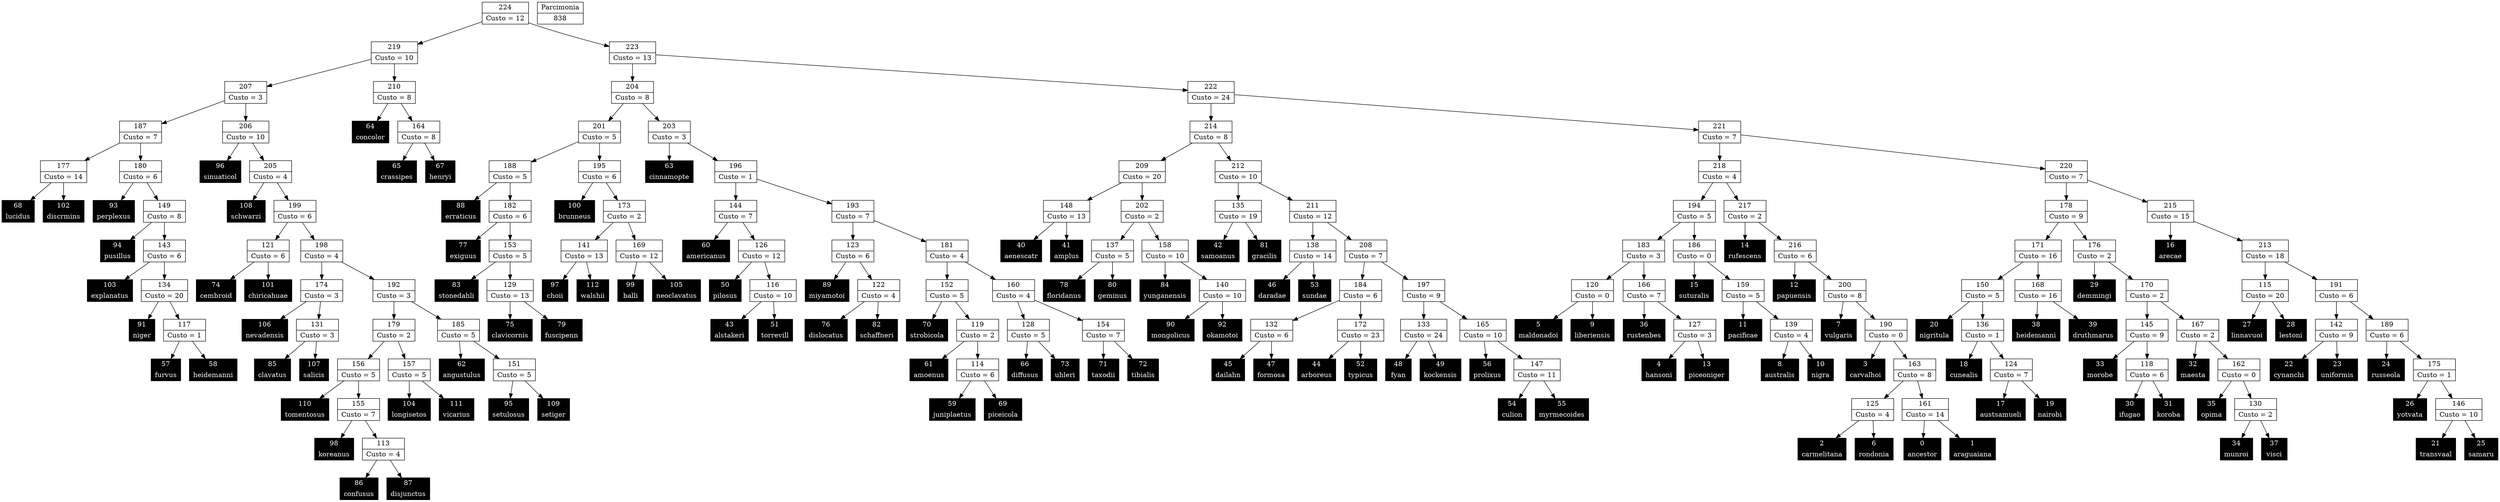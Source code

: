 Digraph G {
0 [shape="record", label="{0 | ancestor}",style=filled, color=black, fontcolor=white,fontsize=14, height=0.5]
1 [shape="record", label="{1 | araguaiana}",style=filled, color=black, fontcolor=white,fontsize=14, height=0.5]
2 [shape="record", label="{2 | carmelitana}",style=filled, color=black, fontcolor=white,fontsize=14, height=0.5]
3 [shape="record", label="{3 | carvalhoi}",style=filled, color=black, fontcolor=white,fontsize=14, height=0.5]
4 [shape="record", label="{4 | hansoni}",style=filled, color=black, fontcolor=white,fontsize=14, height=0.5]
5 [shape="record", label="{5 | maldonadoi}",style=filled, color=black, fontcolor=white,fontsize=14, height=0.5]
6 [shape="record", label="{6 | rondonia}",style=filled, color=black, fontcolor=white,fontsize=14, height=0.5]
7 [shape="record", label="{7 | vulgaris}",style=filled, color=black, fontcolor=white,fontsize=14, height=0.5]
8 [shape="record", label="{8 | australis}",style=filled, color=black, fontcolor=white,fontsize=14, height=0.5]
9 [shape="record", label="{9 | liberiensis}",style=filled, color=black, fontcolor=white,fontsize=14, height=0.5]
10 [shape="record", label="{10 | nigra}",style=filled, color=black, fontcolor=white,fontsize=14, height=0.5]
11 [shape="record", label="{11 | pacificae}",style=filled, color=black, fontcolor=white,fontsize=14, height=0.5]
12 [shape="record", label="{12 | papuensis}",style=filled, color=black, fontcolor=white,fontsize=14, height=0.5]
13 [shape="record", label="{13 | piceoniger}",style=filled, color=black, fontcolor=white,fontsize=14, height=0.5]
14 [shape="record", label="{14 | rufescens}",style=filled, color=black, fontcolor=white,fontsize=14, height=0.5]
15 [shape="record", label="{15 | suturalis}",style=filled, color=black, fontcolor=white,fontsize=14, height=0.5]
16 [shape="record", label="{16 | arecae}",style=filled, color=black, fontcolor=white,fontsize=14, height=0.5]
17 [shape="record", label="{17 | austsamueli}",style=filled, color=black, fontcolor=white,fontsize=14, height=0.5]
18 [shape="record", label="{18 | cunealis}",style=filled, color=black, fontcolor=white,fontsize=14, height=0.5]
19 [shape="record", label="{19 | nairobi}",style=filled, color=black, fontcolor=white,fontsize=14, height=0.5]
20 [shape="record", label="{20 | nigritula}",style=filled, color=black, fontcolor=white,fontsize=14, height=0.5]
21 [shape="record", label="{21 | transvaal}",style=filled, color=black, fontcolor=white,fontsize=14, height=0.5]
22 [shape="record", label="{22 | cynanchi}",style=filled, color=black, fontcolor=white,fontsize=14, height=0.5]
23 [shape="record", label="{23 | uniformis}",style=filled, color=black, fontcolor=white,fontsize=14, height=0.5]
24 [shape="record", label="{24 | russeola}",style=filled, color=black, fontcolor=white,fontsize=14, height=0.5]
25 [shape="record", label="{25 | samaru}",style=filled, color=black, fontcolor=white,fontsize=14, height=0.5]
26 [shape="record", label="{26 | yotvata}",style=filled, color=black, fontcolor=white,fontsize=14, height=0.5]
27 [shape="record", label="{27 | linnavuoi}",style=filled, color=black, fontcolor=white,fontsize=14, height=0.5]
28 [shape="record", label="{28 | lestoni}",style=filled, color=black, fontcolor=white,fontsize=14, height=0.5]
29 [shape="record", label="{29 | demmingi}",style=filled, color=black, fontcolor=white,fontsize=14, height=0.5]
30 [shape="record", label="{30 | ifugao}",style=filled, color=black, fontcolor=white,fontsize=14, height=0.5]
31 [shape="record", label="{31 | koroba}",style=filled, color=black, fontcolor=white,fontsize=14, height=0.5]
32 [shape="record", label="{32 | maesta}",style=filled, color=black, fontcolor=white,fontsize=14, height=0.5]
33 [shape="record", label="{33 | morobe}",style=filled, color=black, fontcolor=white,fontsize=14, height=0.5]
34 [shape="record", label="{34 | munroi}",style=filled, color=black, fontcolor=white,fontsize=14, height=0.5]
35 [shape="record", label="{35 | opima}",style=filled, color=black, fontcolor=white,fontsize=14, height=0.5]
36 [shape="record", label="{36 | rustenbes}",style=filled, color=black, fontcolor=white,fontsize=14, height=0.5]
37 [shape="record", label="{37 | visci}",style=filled, color=black, fontcolor=white,fontsize=14, height=0.5]
38 [shape="record", label="{38 | heidemanni}",style=filled, color=black, fontcolor=white,fontsize=14, height=0.5]
39 [shape="record", label="{39 | druthmarus}",style=filled, color=black, fontcolor=white,fontsize=14, height=0.5]
40 [shape="record", label="{40 | aenescatr}",style=filled, color=black, fontcolor=white,fontsize=14, height=0.5]
41 [shape="record", label="{41 | amplus}",style=filled, color=black, fontcolor=white,fontsize=14, height=0.5]
42 [shape="record", label="{42 | samoanus}",style=filled, color=black, fontcolor=white,fontsize=14, height=0.5]
43 [shape="record", label="{43 | alstakeri}",style=filled, color=black, fontcolor=white,fontsize=14, height=0.5]
44 [shape="record", label="{44 | arboreus}",style=filled, color=black, fontcolor=white,fontsize=14, height=0.5]
45 [shape="record", label="{45 | dailahn}",style=filled, color=black, fontcolor=white,fontsize=14, height=0.5]
46 [shape="record", label="{46 | daradae}",style=filled, color=black, fontcolor=white,fontsize=14, height=0.5]
47 [shape="record", label="{47 | formosa}",style=filled, color=black, fontcolor=white,fontsize=14, height=0.5]
48 [shape="record", label="{48 | fyan}",style=filled, color=black, fontcolor=white,fontsize=14, height=0.5]
49 [shape="record", label="{49 | kockensis}",style=filled, color=black, fontcolor=white,fontsize=14, height=0.5]
50 [shape="record", label="{50 | pilosus}",style=filled, color=black, fontcolor=white,fontsize=14, height=0.5]
51 [shape="record", label="{51 | torrevill}",style=filled, color=black, fontcolor=white,fontsize=14, height=0.5]
52 [shape="record", label="{52 | typicus}",style=filled, color=black, fontcolor=white,fontsize=14, height=0.5]
53 [shape="record", label="{53 | sundae}",style=filled, color=black, fontcolor=white,fontsize=14, height=0.5]
54 [shape="record", label="{54 | culion}",style=filled, color=black, fontcolor=white,fontsize=14, height=0.5]
55 [shape="record", label="{55 | myrmecoides}",style=filled, color=black, fontcolor=white,fontsize=14, height=0.5]
56 [shape="record", label="{56 | prolixus}",style=filled, color=black, fontcolor=white,fontsize=14, height=0.5]
57 [shape="record", label="{57 | furvus}",style=filled, color=black, fontcolor=white,fontsize=14, height=0.5]
58 [shape="record", label="{58 | heidemanni}",style=filled, color=black, fontcolor=white,fontsize=14, height=0.5]
59 [shape="record", label="{59 | juniplaetus}",style=filled, color=black, fontcolor=white,fontsize=14, height=0.5]
60 [shape="record", label="{60 | americanus}",style=filled, color=black, fontcolor=white,fontsize=14, height=0.5]
61 [shape="record", label="{61 | amoenus}",style=filled, color=black, fontcolor=white,fontsize=14, height=0.5]
62 [shape="record", label="{62 | angustulus}",style=filled, color=black, fontcolor=white,fontsize=14, height=0.5]
63 [shape="record", label="{63 | cinnamopte}",style=filled, color=black, fontcolor=white,fontsize=14, height=0.5]
64 [shape="record", label="{64 | concolor}",style=filled, color=black, fontcolor=white,fontsize=14, height=0.5]
65 [shape="record", label="{65 | crassipes}",style=filled, color=black, fontcolor=white,fontsize=14, height=0.5]
66 [shape="record", label="{66 | diffusus}",style=filled, color=black, fontcolor=white,fontsize=14, height=0.5]
67 [shape="record", label="{67 | henryi}",style=filled, color=black, fontcolor=white,fontsize=14, height=0.5]
68 [shape="record", label="{68 | lucidus}",style=filled, color=black, fontcolor=white,fontsize=14, height=0.5]
69 [shape="record", label="{69 | piceicola}",style=filled, color=black, fontcolor=white,fontsize=14, height=0.5]
70 [shape="record", label="{70 | strobicola}",style=filled, color=black, fontcolor=white,fontsize=14, height=0.5]
71 [shape="record", label="{71 | taxodii}",style=filled, color=black, fontcolor=white,fontsize=14, height=0.5]
72 [shape="record", label="{72 | tibialis}",style=filled, color=black, fontcolor=white,fontsize=14, height=0.5]
73 [shape="record", label="{73 | uhleri}",style=filled, color=black, fontcolor=white,fontsize=14, height=0.5]
74 [shape="record", label="{74 | cembroid}",style=filled, color=black, fontcolor=white,fontsize=14, height=0.5]
75 [shape="record", label="{75 | clavicornis}",style=filled, color=black, fontcolor=white,fontsize=14, height=0.5]
76 [shape="record", label="{76 | dislocatus}",style=filled, color=black, fontcolor=white,fontsize=14, height=0.5]
77 [shape="record", label="{77 | exiguus}",style=filled, color=black, fontcolor=white,fontsize=14, height=0.5]
78 [shape="record", label="{78 | floridanus}",style=filled, color=black, fontcolor=white,fontsize=14, height=0.5]
79 [shape="record", label="{79 | fuscipenn}",style=filled, color=black, fontcolor=white,fontsize=14, height=0.5]
80 [shape="record", label="{80 | geminus}",style=filled, color=black, fontcolor=white,fontsize=14, height=0.5]
81 [shape="record", label="{81 | gracilis}",style=filled, color=black, fontcolor=white,fontsize=14, height=0.5]
82 [shape="record", label="{82 | schaffneri}",style=filled, color=black, fontcolor=white,fontsize=14, height=0.5]
83 [shape="record", label="{83 | stonedahli}",style=filled, color=black, fontcolor=white,fontsize=14, height=0.5]
84 [shape="record", label="{84 | yunganensis}",style=filled, color=black, fontcolor=white,fontsize=14, height=0.5]
85 [shape="record", label="{85 | clavatus}",style=filled, color=black, fontcolor=white,fontsize=14, height=0.5]
86 [shape="record", label="{86 | confusus}",style=filled, color=black, fontcolor=white,fontsize=14, height=0.5]
87 [shape="record", label="{87 | disjunctus}",style=filled, color=black, fontcolor=white,fontsize=14, height=0.5]
88 [shape="record", label="{88 | erraticus}",style=filled, color=black, fontcolor=white,fontsize=14, height=0.5]
89 [shape="record", label="{89 | miyamotoi}",style=filled, color=black, fontcolor=white,fontsize=14, height=0.5]
90 [shape="record", label="{90 | mongolicus}",style=filled, color=black, fontcolor=white,fontsize=14, height=0.5]
91 [shape="record", label="{91 | niger}",style=filled, color=black, fontcolor=white,fontsize=14, height=0.5]
92 [shape="record", label="{92 | okamotoi}",style=filled, color=black, fontcolor=white,fontsize=14, height=0.5]
93 [shape="record", label="{93 | perplexus}",style=filled, color=black, fontcolor=white,fontsize=14, height=0.5]
94 [shape="record", label="{94 | pusillus}",style=filled, color=black, fontcolor=white,fontsize=14, height=0.5]
95 [shape="record", label="{95 | setulosus}",style=filled, color=black, fontcolor=white,fontsize=14, height=0.5]
96 [shape="record", label="{96 | sinuaticol}",style=filled, color=black, fontcolor=white,fontsize=14, height=0.5]
97 [shape="record", label="{97 | choii}",style=filled, color=black, fontcolor=white,fontsize=14, height=0.5]
98 [shape="record", label="{98 | koreanus}",style=filled, color=black, fontcolor=white,fontsize=14, height=0.5]
99 [shape="record", label="{99 | balli}",style=filled, color=black, fontcolor=white,fontsize=14, height=0.5]
100 [shape="record", label="{100 | brunneus}",style=filled, color=black, fontcolor=white,fontsize=14, height=0.5]
101 [shape="record", label="{101 | chiricahuae}",style=filled, color=black, fontcolor=white,fontsize=14, height=0.5]
102 [shape="record", label="{102 | discrmins}",style=filled, color=black, fontcolor=white,fontsize=14, height=0.5]
103 [shape="record", label="{103 | explanatus}",style=filled, color=black, fontcolor=white,fontsize=14, height=0.5]
104 [shape="record", label="{104 | longisetos}",style=filled, color=black, fontcolor=white,fontsize=14, height=0.5]
105 [shape="record", label="{105 | neoclavatus}",style=filled, color=black, fontcolor=white,fontsize=14, height=0.5]
106 [shape="record", label="{106 | nevadensis}",style=filled, color=black, fontcolor=white,fontsize=14, height=0.5]
107 [shape="record", label="{107 | salicis}",style=filled, color=black, fontcolor=white,fontsize=14, height=0.5]
108 [shape="record", label="{108 | schwarzi}",style=filled, color=black, fontcolor=white,fontsize=14, height=0.5]
109 [shape="record", label="{109 | setiger}",style=filled, color=black, fontcolor=white,fontsize=14, height=0.5]
110 [shape="record", label="{110 | tomentosus}",style=filled, color=black, fontcolor=white,fontsize=14, height=0.5]
111 [shape="record", label="{111 | vicarius}",style=filled, color=black, fontcolor=white,fontsize=14, height=0.5]
112 [shape="record", label="{112 | walshii}",style=filled, color=black, fontcolor=white,fontsize=14, height=0.5]
113 [shape="record", label="{113|Custo = 4}"]
114 [shape="record", label="{114|Custo = 6}"]
115 [shape="record", label="{115|Custo = 20}"]
116 [shape="record", label="{116|Custo = 10}"]
117 [shape="record", label="{117|Custo = 1}"]
118 [shape="record", label="{118|Custo = 6}"]
119 [shape="record", label="{119|Custo = 2}"]
120 [shape="record", label="{120|Custo = 0}"]
121 [shape="record", label="{121|Custo = 6}"]
122 [shape="record", label="{122|Custo = 4}"]
123 [shape="record", label="{123|Custo = 6}"]
124 [shape="record", label="{124|Custo = 7}"]
125 [shape="record", label="{125|Custo = 4}"]
126 [shape="record", label="{126|Custo = 12}"]
127 [shape="record", label="{127|Custo = 3}"]
128 [shape="record", label="{128|Custo = 5}"]
129 [shape="record", label="{129|Custo = 13}"]
130 [shape="record", label="{130|Custo = 2}"]
131 [shape="record", label="{131|Custo = 3}"]
132 [shape="record", label="{132|Custo = 6}"]
133 [shape="record", label="{133|Custo = 24}"]
134 [shape="record", label="{134|Custo = 20}"]
135 [shape="record", label="{135|Custo = 19}"]
136 [shape="record", label="{136|Custo = 1}"]
137 [shape="record", label="{137|Custo = 5}"]
138 [shape="record", label="{138|Custo = 14}"]
139 [shape="record", label="{139|Custo = 4}"]
140 [shape="record", label="{140|Custo = 10}"]
141 [shape="record", label="{141|Custo = 13}"]
142 [shape="record", label="{142|Custo = 9}"]
143 [shape="record", label="{143|Custo = 6}"]
144 [shape="record", label="{144|Custo = 7}"]
145 [shape="record", label="{145|Custo = 9}"]
146 [shape="record", label="{146|Custo = 10}"]
147 [shape="record", label="{147|Custo = 11}"]
148 [shape="record", label="{148|Custo = 13}"]
149 [shape="record", label="{149|Custo = 8}"]
150 [shape="record", label="{150|Custo = 5}"]
151 [shape="record", label="{151|Custo = 5}"]
152 [shape="record", label="{152|Custo = 5}"]
153 [shape="record", label="{153|Custo = 5}"]
154 [shape="record", label="{154|Custo = 7}"]
155 [shape="record", label="{155|Custo = 7}"]
156 [shape="record", label="{156|Custo = 5}"]
157 [shape="record", label="{157|Custo = 5}"]
158 [shape="record", label="{158|Custo = 10}"]
159 [shape="record", label="{159|Custo = 5}"]
160 [shape="record", label="{160|Custo = 4}"]
161 [shape="record", label="{161|Custo = 14}"]
162 [shape="record", label="{162|Custo = 0}"]
163 [shape="record", label="{163|Custo = 8}"]
164 [shape="record", label="{164|Custo = 8}"]
165 [shape="record", label="{165|Custo = 10}"]
166 [shape="record", label="{166|Custo = 7}"]
167 [shape="record", label="{167|Custo = 2}"]
168 [shape="record", label="{168|Custo = 16}"]
169 [shape="record", label="{169|Custo = 12}"]
170 [shape="record", label="{170|Custo = 2}"]
171 [shape="record", label="{171|Custo = 16}"]
172 [shape="record", label="{172|Custo = 23}"]
173 [shape="record", label="{173|Custo = 2}"]
174 [shape="record", label="{174|Custo = 3}"]
175 [shape="record", label="{175|Custo = 1}"]
176 [shape="record", label="{176|Custo = 2}"]
177 [shape="record", label="{177|Custo = 14}"]
178 [shape="record", label="{178|Custo = 9}"]
179 [shape="record", label="{179|Custo = 2}"]
180 [shape="record", label="{180|Custo = 6}"]
181 [shape="record", label="{181|Custo = 4}"]
182 [shape="record", label="{182|Custo = 6}"]
183 [shape="record", label="{183|Custo = 3}"]
184 [shape="record", label="{184|Custo = 6}"]
185 [shape="record", label="{185|Custo = 5}"]
186 [shape="record", label="{186|Custo = 0}"]
187 [shape="record", label="{187|Custo = 7}"]
188 [shape="record", label="{188|Custo = 5}"]
189 [shape="record", label="{189|Custo = 6}"]
190 [shape="record", label="{190|Custo = 0}"]
191 [shape="record", label="{191|Custo = 6}"]
192 [shape="record", label="{192|Custo = 3}"]
193 [shape="record", label="{193|Custo = 7}"]
194 [shape="record", label="{194|Custo = 5}"]
195 [shape="record", label="{195|Custo = 6}"]
196 [shape="record", label="{196|Custo = 1}"]
197 [shape="record", label="{197|Custo = 9}"]
198 [shape="record", label="{198|Custo = 4}"]
199 [shape="record", label="{199|Custo = 6}"]
200 [shape="record", label="{200|Custo = 8}"]
201 [shape="record", label="{201|Custo = 5}"]
202 [shape="record", label="{202|Custo = 2}"]
203 [shape="record", label="{203|Custo = 3}"]
204 [shape="record", label="{204|Custo = 8}"]
205 [shape="record", label="{205|Custo = 4}"]
206 [shape="record", label="{206|Custo = 10}"]
207 [shape="record", label="{207|Custo = 3}"]
208 [shape="record", label="{208|Custo = 7}"]
209 [shape="record", label="{209|Custo = 20}"]
210 [shape="record", label="{210|Custo = 8}"]
211 [shape="record", label="{211|Custo = 12}"]
212 [shape="record", label="{212|Custo = 10}"]
213 [shape="record", label="{213|Custo = 18}"]
214 [shape="record", label="{214|Custo = 8}"]
215 [shape="record", label="{215|Custo = 15}"]
216 [shape="record", label="{216|Custo = 6}"]
217 [shape="record", label="{217|Custo = 2}"]
218 [shape="record", label="{218|Custo = 4}"]
219 [shape="record", label="{219|Custo = 10}"]
220 [shape="record", label="{220|Custo = 7}"]
221 [shape="record", label="{221|Custo = 7}"]
222 [shape="record", label="{222|Custo = 24}"]
223 [shape="record", label="{223|Custo = 13}"]
224 [shape="record", label="{224|Custo = 12}"]

113->87
113->86
114->69
114->59
115->28
115->27
116->51
116->43
117->58
117->57
118->31
118->30
119->114
119->61
120->9
120->5
121->101
121->74
122->82
122->76
123->122
123->89
124->19
124->17
125->6
125->2
126->116
126->50
127->13
127->4
128->73
128->66
129->79
129->75
130->37
130->34
131->107
131->85
132->47
132->45
133->49
133->48
134->117
134->91
135->81
135->42
136->124
136->18
137->80
137->78
138->53
138->46
139->10
139->8
140->92
140->90
141->112
141->97
142->23
142->22
143->134
143->103
144->126
144->60
145->118
145->33
146->25
146->21
147->55
147->54
148->41
148->40
149->143
149->94
150->136
150->20
151->109
151->95
152->119
152->70
153->129
153->83
154->72
154->71
155->113
155->98
156->155
156->110
157->111
157->104
158->140
158->84
159->139
159->11
160->154
160->128
161->1
161->0
162->130
162->35
163->161
163->125
164->67
164->65
165->147
165->56
166->127
166->36
167->162
167->32
168->39
168->38
169->105
169->99
170->167
170->145
171->168
171->150
172->52
172->44
173->169
173->141
174->131
174->106
175->146
175->26
176->170
176->29
177->102
177->68
178->176
178->171
179->157
179->156
180->149
180->93
181->160
181->152
182->153
182->77
183->166
183->120
184->172
184->132
185->151
185->62
186->159
186->15
187->180
187->177
188->182
188->88
189->175
189->24
190->163
190->3
191->189
191->142
192->185
192->179
193->181
193->123
194->186
194->183
195->173
195->100
196->193
196->144
197->165
197->133
198->192
198->174
199->198
199->121
200->190
200->7
201->195
201->188
202->158
202->137
203->196
203->63
204->203
204->201
205->199
205->108
206->205
206->96
207->206
207->187
208->197
208->184
209->202
209->148
210->164
210->64
211->208
211->138
212->211
212->135
213->191
213->115
214->212
214->209
215->213
215->16
216->200
216->12
217->216
217->14
218->217
218->194
219->210
219->207
220->215
220->178
221->220
221->218
222->221
222->214
223->222
223->204
224->223
224->219

838 [shape="record", label="{Parcimonia|838}"]
}